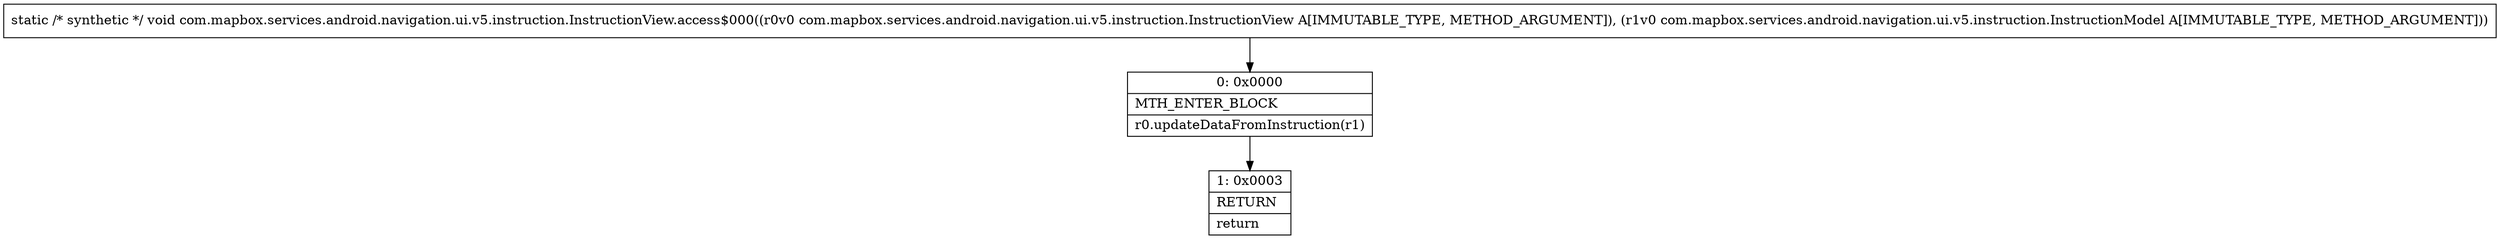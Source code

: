 digraph "CFG forcom.mapbox.services.android.navigation.ui.v5.instruction.InstructionView.access$000(Lcom\/mapbox\/services\/android\/navigation\/ui\/v5\/instruction\/InstructionView;Lcom\/mapbox\/services\/android\/navigation\/ui\/v5\/instruction\/InstructionModel;)V" {
Node_0 [shape=record,label="{0\:\ 0x0000|MTH_ENTER_BLOCK\l|r0.updateDataFromInstruction(r1)\l}"];
Node_1 [shape=record,label="{1\:\ 0x0003|RETURN\l|return\l}"];
MethodNode[shape=record,label="{static \/* synthetic *\/ void com.mapbox.services.android.navigation.ui.v5.instruction.InstructionView.access$000((r0v0 com.mapbox.services.android.navigation.ui.v5.instruction.InstructionView A[IMMUTABLE_TYPE, METHOD_ARGUMENT]), (r1v0 com.mapbox.services.android.navigation.ui.v5.instruction.InstructionModel A[IMMUTABLE_TYPE, METHOD_ARGUMENT])) }"];
MethodNode -> Node_0;
Node_0 -> Node_1;
}

